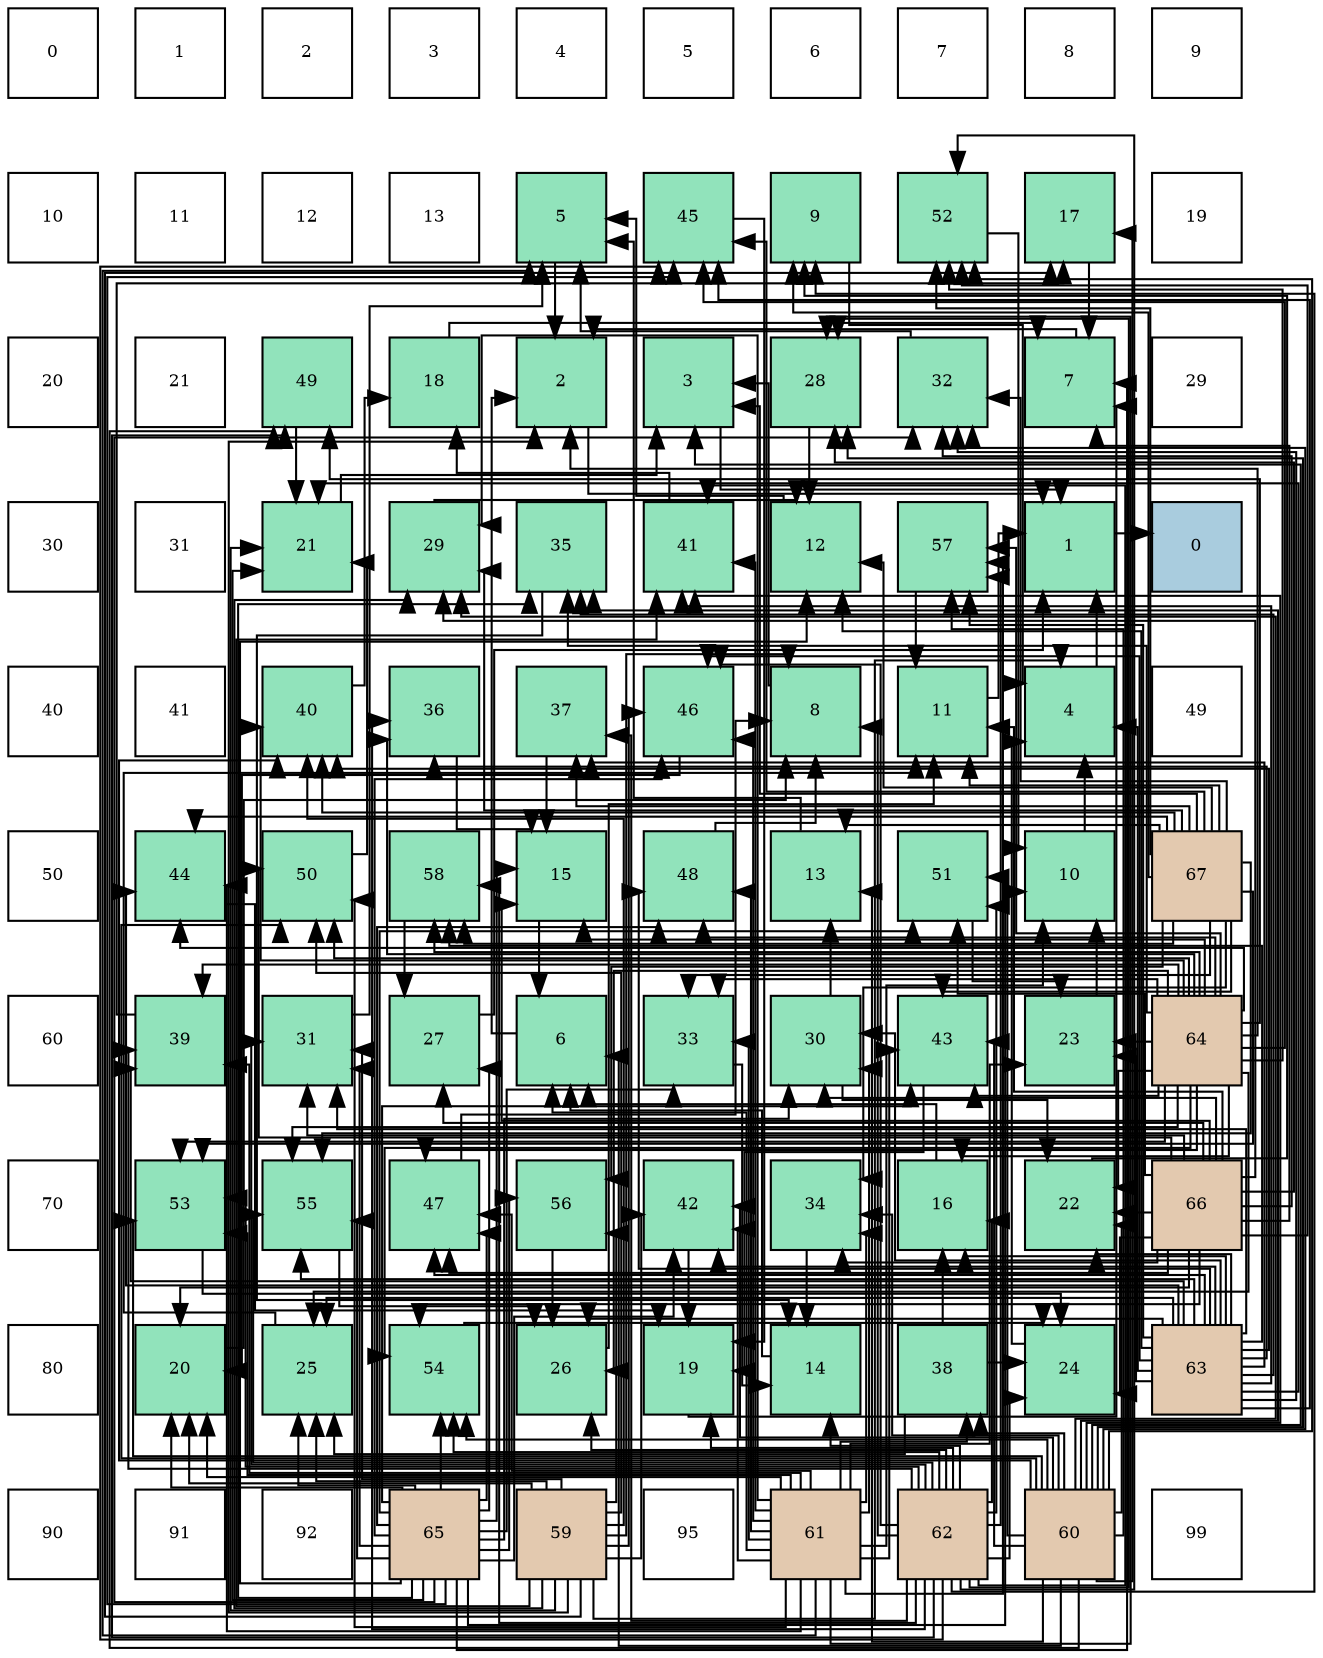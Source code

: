 digraph layout{
 rankdir=TB;
 splines=ortho;
 node [style=filled shape=square fixedsize=true width=0.6];
0[label="0", fontsize=8, fillcolor="#ffffff"];
1[label="1", fontsize=8, fillcolor="#ffffff"];
2[label="2", fontsize=8, fillcolor="#ffffff"];
3[label="3", fontsize=8, fillcolor="#ffffff"];
4[label="4", fontsize=8, fillcolor="#ffffff"];
5[label="5", fontsize=8, fillcolor="#ffffff"];
6[label="6", fontsize=8, fillcolor="#ffffff"];
7[label="7", fontsize=8, fillcolor="#ffffff"];
8[label="8", fontsize=8, fillcolor="#ffffff"];
9[label="9", fontsize=8, fillcolor="#ffffff"];
10[label="10", fontsize=8, fillcolor="#ffffff"];
11[label="11", fontsize=8, fillcolor="#ffffff"];
12[label="12", fontsize=8, fillcolor="#ffffff"];
13[label="13", fontsize=8, fillcolor="#ffffff"];
14[label="5", fontsize=8, fillcolor="#91e3bb"];
15[label="45", fontsize=8, fillcolor="#91e3bb"];
16[label="9", fontsize=8, fillcolor="#91e3bb"];
17[label="52", fontsize=8, fillcolor="#91e3bb"];
18[label="17", fontsize=8, fillcolor="#91e3bb"];
19[label="19", fontsize=8, fillcolor="#ffffff"];
20[label="20", fontsize=8, fillcolor="#ffffff"];
21[label="21", fontsize=8, fillcolor="#ffffff"];
22[label="49", fontsize=8, fillcolor="#91e3bb"];
23[label="18", fontsize=8, fillcolor="#91e3bb"];
24[label="2", fontsize=8, fillcolor="#91e3bb"];
25[label="3", fontsize=8, fillcolor="#91e3bb"];
26[label="28", fontsize=8, fillcolor="#91e3bb"];
27[label="32", fontsize=8, fillcolor="#91e3bb"];
28[label="7", fontsize=8, fillcolor="#91e3bb"];
29[label="29", fontsize=8, fillcolor="#ffffff"];
30[label="30", fontsize=8, fillcolor="#ffffff"];
31[label="31", fontsize=8, fillcolor="#ffffff"];
32[label="21", fontsize=8, fillcolor="#91e3bb"];
33[label="29", fontsize=8, fillcolor="#91e3bb"];
34[label="35", fontsize=8, fillcolor="#91e3bb"];
35[label="41", fontsize=8, fillcolor="#91e3bb"];
36[label="12", fontsize=8, fillcolor="#91e3bb"];
37[label="57", fontsize=8, fillcolor="#91e3bb"];
38[label="1", fontsize=8, fillcolor="#91e3bb"];
39[label="0", fontsize=8, fillcolor="#a9ccde"];
40[label="40", fontsize=8, fillcolor="#ffffff"];
41[label="41", fontsize=8, fillcolor="#ffffff"];
42[label="40", fontsize=8, fillcolor="#91e3bb"];
43[label="36", fontsize=8, fillcolor="#91e3bb"];
44[label="37", fontsize=8, fillcolor="#91e3bb"];
45[label="46", fontsize=8, fillcolor="#91e3bb"];
46[label="8", fontsize=8, fillcolor="#91e3bb"];
47[label="11", fontsize=8, fillcolor="#91e3bb"];
48[label="4", fontsize=8, fillcolor="#91e3bb"];
49[label="49", fontsize=8, fillcolor="#ffffff"];
50[label="50", fontsize=8, fillcolor="#ffffff"];
51[label="44", fontsize=8, fillcolor="#91e3bb"];
52[label="50", fontsize=8, fillcolor="#91e3bb"];
53[label="58", fontsize=8, fillcolor="#91e3bb"];
54[label="15", fontsize=8, fillcolor="#91e3bb"];
55[label="48", fontsize=8, fillcolor="#91e3bb"];
56[label="13", fontsize=8, fillcolor="#91e3bb"];
57[label="51", fontsize=8, fillcolor="#91e3bb"];
58[label="10", fontsize=8, fillcolor="#91e3bb"];
59[label="67", fontsize=8, fillcolor="#e3c9af"];
60[label="60", fontsize=8, fillcolor="#ffffff"];
61[label="39", fontsize=8, fillcolor="#91e3bb"];
62[label="31", fontsize=8, fillcolor="#91e3bb"];
63[label="27", fontsize=8, fillcolor="#91e3bb"];
64[label="6", fontsize=8, fillcolor="#91e3bb"];
65[label="33", fontsize=8, fillcolor="#91e3bb"];
66[label="30", fontsize=8, fillcolor="#91e3bb"];
67[label="43", fontsize=8, fillcolor="#91e3bb"];
68[label="23", fontsize=8, fillcolor="#91e3bb"];
69[label="64", fontsize=8, fillcolor="#e3c9af"];
70[label="70", fontsize=8, fillcolor="#ffffff"];
71[label="53", fontsize=8, fillcolor="#91e3bb"];
72[label="55", fontsize=8, fillcolor="#91e3bb"];
73[label="47", fontsize=8, fillcolor="#91e3bb"];
74[label="56", fontsize=8, fillcolor="#91e3bb"];
75[label="42", fontsize=8, fillcolor="#91e3bb"];
76[label="34", fontsize=8, fillcolor="#91e3bb"];
77[label="16", fontsize=8, fillcolor="#91e3bb"];
78[label="22", fontsize=8, fillcolor="#91e3bb"];
79[label="66", fontsize=8, fillcolor="#e3c9af"];
80[label="80", fontsize=8, fillcolor="#ffffff"];
81[label="20", fontsize=8, fillcolor="#91e3bb"];
82[label="25", fontsize=8, fillcolor="#91e3bb"];
83[label="54", fontsize=8, fillcolor="#91e3bb"];
84[label="26", fontsize=8, fillcolor="#91e3bb"];
85[label="19", fontsize=8, fillcolor="#91e3bb"];
86[label="14", fontsize=8, fillcolor="#91e3bb"];
87[label="38", fontsize=8, fillcolor="#91e3bb"];
88[label="24", fontsize=8, fillcolor="#91e3bb"];
89[label="63", fontsize=8, fillcolor="#e3c9af"];
90[label="90", fontsize=8, fillcolor="#ffffff"];
91[label="91", fontsize=8, fillcolor="#ffffff"];
92[label="92", fontsize=8, fillcolor="#ffffff"];
93[label="65", fontsize=8, fillcolor="#e3c9af"];
94[label="59", fontsize=8, fillcolor="#e3c9af"];
95[label="95", fontsize=8, fillcolor="#ffffff"];
96[label="61", fontsize=8, fillcolor="#e3c9af"];
97[label="62", fontsize=8, fillcolor="#e3c9af"];
98[label="60", fontsize=8, fillcolor="#e3c9af"];
99[label="99", fontsize=8, fillcolor="#ffffff"];
edge [constraint=false, style=vis];38 -> 39;
24 -> 38;
25 -> 38;
48 -> 38;
14 -> 24;
64 -> 24;
28 -> 24;
46 -> 25;
16 -> 48;
58 -> 48;
47 -> 38;
36 -> 14;
56 -> 14;
86 -> 64;
54 -> 64;
77 -> 64;
18 -> 28;
23 -> 28;
85 -> 28;
81 -> 46;
32 -> 25;
78 -> 16;
68 -> 58;
88 -> 48;
82 -> 47;
84 -> 47;
63 -> 38;
26 -> 36;
33 -> 36;
66 -> 56;
66 -> 78;
62 -> 14;
27 -> 14;
65 -> 86;
76 -> 86;
34 -> 86;
43 -> 54;
44 -> 54;
87 -> 77;
87 -> 88;
87 -> 82;
61 -> 18;
42 -> 23;
35 -> 23;
75 -> 85;
67 -> 85;
51 -> 85;
15 -> 85;
45 -> 81;
73 -> 46;
55 -> 46;
22 -> 32;
52 -> 32;
57 -> 68;
17 -> 58;
71 -> 88;
83 -> 88;
72 -> 84;
74 -> 84;
37 -> 47;
53 -> 63;
94 -> 24;
94 -> 48;
94 -> 46;
94 -> 18;
94 -> 81;
94 -> 32;
94 -> 82;
94 -> 33;
94 -> 62;
94 -> 42;
94 -> 35;
94 -> 75;
94 -> 45;
94 -> 52;
94 -> 74;
98 -> 25;
98 -> 64;
98 -> 56;
98 -> 18;
98 -> 78;
98 -> 26;
98 -> 33;
98 -> 27;
98 -> 76;
98 -> 34;
98 -> 87;
98 -> 42;
98 -> 35;
98 -> 75;
98 -> 67;
98 -> 22;
98 -> 52;
98 -> 57;
98 -> 17;
98 -> 71;
98 -> 83;
98 -> 37;
96 -> 14;
96 -> 64;
96 -> 58;
96 -> 81;
96 -> 68;
96 -> 26;
96 -> 33;
96 -> 66;
96 -> 65;
96 -> 76;
96 -> 87;
96 -> 61;
96 -> 35;
96 -> 75;
96 -> 67;
96 -> 51;
96 -> 45;
96 -> 73;
96 -> 55;
96 -> 52;
96 -> 71;
96 -> 37;
97 -> 46;
97 -> 16;
97 -> 86;
97 -> 77;
97 -> 85;
97 -> 88;
97 -> 84;
97 -> 26;
97 -> 62;
97 -> 43;
97 -> 44;
97 -> 61;
97 -> 35;
97 -> 15;
97 -> 45;
97 -> 22;
97 -> 57;
97 -> 17;
97 -> 71;
97 -> 83;
97 -> 72;
97 -> 37;
97 -> 53;
89 -> 48;
89 -> 36;
89 -> 77;
89 -> 32;
89 -> 78;
89 -> 68;
89 -> 82;
89 -> 84;
89 -> 66;
89 -> 62;
89 -> 27;
89 -> 34;
89 -> 43;
89 -> 44;
89 -> 61;
89 -> 42;
89 -> 35;
89 -> 75;
89 -> 51;
89 -> 15;
89 -> 45;
89 -> 73;
89 -> 55;
89 -> 72;
89 -> 37;
89 -> 53;
69 -> 24;
69 -> 54;
69 -> 77;
69 -> 78;
69 -> 68;
69 -> 82;
69 -> 84;
69 -> 65;
69 -> 34;
69 -> 43;
69 -> 61;
69 -> 42;
69 -> 67;
69 -> 51;
69 -> 15;
69 -> 73;
69 -> 55;
69 -> 22;
69 -> 52;
69 -> 17;
69 -> 71;
69 -> 83;
69 -> 72;
69 -> 37;
69 -> 53;
93 -> 28;
93 -> 58;
93 -> 36;
93 -> 54;
93 -> 81;
93 -> 32;
93 -> 82;
93 -> 63;
93 -> 66;
93 -> 62;
93 -> 27;
93 -> 65;
93 -> 34;
93 -> 75;
93 -> 67;
93 -> 15;
93 -> 45;
93 -> 73;
93 -> 55;
93 -> 57;
93 -> 83;
93 -> 72;
93 -> 74;
79 -> 28;
79 -> 47;
79 -> 54;
79 -> 81;
79 -> 78;
79 -> 88;
79 -> 63;
79 -> 26;
79 -> 33;
79 -> 66;
79 -> 62;
79 -> 27;
79 -> 76;
79 -> 73;
79 -> 52;
79 -> 57;
79 -> 17;
79 -> 83;
59 -> 25;
59 -> 16;
59 -> 47;
59 -> 36;
59 -> 56;
59 -> 33;
59 -> 27;
59 -> 65;
59 -> 76;
59 -> 44;
59 -> 42;
59 -> 67;
59 -> 51;
59 -> 15;
59 -> 17;
59 -> 71;
59 -> 72;
59 -> 74;
59 -> 53;
edge [constraint=true, style=invis];
0 -> 10 -> 20 -> 30 -> 40 -> 50 -> 60 -> 70 -> 80 -> 90;
1 -> 11 -> 21 -> 31 -> 41 -> 51 -> 61 -> 71 -> 81 -> 91;
2 -> 12 -> 22 -> 32 -> 42 -> 52 -> 62 -> 72 -> 82 -> 92;
3 -> 13 -> 23 -> 33 -> 43 -> 53 -> 63 -> 73 -> 83 -> 93;
4 -> 14 -> 24 -> 34 -> 44 -> 54 -> 64 -> 74 -> 84 -> 94;
5 -> 15 -> 25 -> 35 -> 45 -> 55 -> 65 -> 75 -> 85 -> 95;
6 -> 16 -> 26 -> 36 -> 46 -> 56 -> 66 -> 76 -> 86 -> 96;
7 -> 17 -> 27 -> 37 -> 47 -> 57 -> 67 -> 77 -> 87 -> 97;
8 -> 18 -> 28 -> 38 -> 48 -> 58 -> 68 -> 78 -> 88 -> 98;
9 -> 19 -> 29 -> 39 -> 49 -> 59 -> 69 -> 79 -> 89 -> 99;
rank = same {0 -> 1 -> 2 -> 3 -> 4 -> 5 -> 6 -> 7 -> 8 -> 9};
rank = same {10 -> 11 -> 12 -> 13 -> 14 -> 15 -> 16 -> 17 -> 18 -> 19};
rank = same {20 -> 21 -> 22 -> 23 -> 24 -> 25 -> 26 -> 27 -> 28 -> 29};
rank = same {30 -> 31 -> 32 -> 33 -> 34 -> 35 -> 36 -> 37 -> 38 -> 39};
rank = same {40 -> 41 -> 42 -> 43 -> 44 -> 45 -> 46 -> 47 -> 48 -> 49};
rank = same {50 -> 51 -> 52 -> 53 -> 54 -> 55 -> 56 -> 57 -> 58 -> 59};
rank = same {60 -> 61 -> 62 -> 63 -> 64 -> 65 -> 66 -> 67 -> 68 -> 69};
rank = same {70 -> 71 -> 72 -> 73 -> 74 -> 75 -> 76 -> 77 -> 78 -> 79};
rank = same {80 -> 81 -> 82 -> 83 -> 84 -> 85 -> 86 -> 87 -> 88 -> 89};
rank = same {90 -> 91 -> 92 -> 93 -> 94 -> 95 -> 96 -> 97 -> 98 -> 99};
}